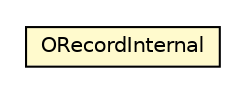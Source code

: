 #!/usr/local/bin/dot
#
# Class diagram 
# Generated by UMLGraph version R5_6-24-gf6e263 (http://www.umlgraph.org/)
#

digraph G {
	edge [fontname="Helvetica",fontsize=10,labelfontname="Helvetica",labelfontsize=10];
	node [fontname="Helvetica",fontsize=10,shape=plaintext];
	nodesep=0.25;
	ranksep=0.5;
	// com.orientechnologies.orient.core.record.ORecordInternal
	c3014068 [label=<<table title="com.orientechnologies.orient.core.record.ORecordInternal" border="0" cellborder="1" cellspacing="0" cellpadding="2" port="p" bgcolor="lemonChiffon" href="./ORecordInternal.html">
		<tr><td><table border="0" cellspacing="0" cellpadding="1">
<tr><td align="center" balign="center"> ORecordInternal </td></tr>
		</table></td></tr>
		</table>>, URL="./ORecordInternal.html", fontname="Helvetica", fontcolor="black", fontsize=10.0];
}

